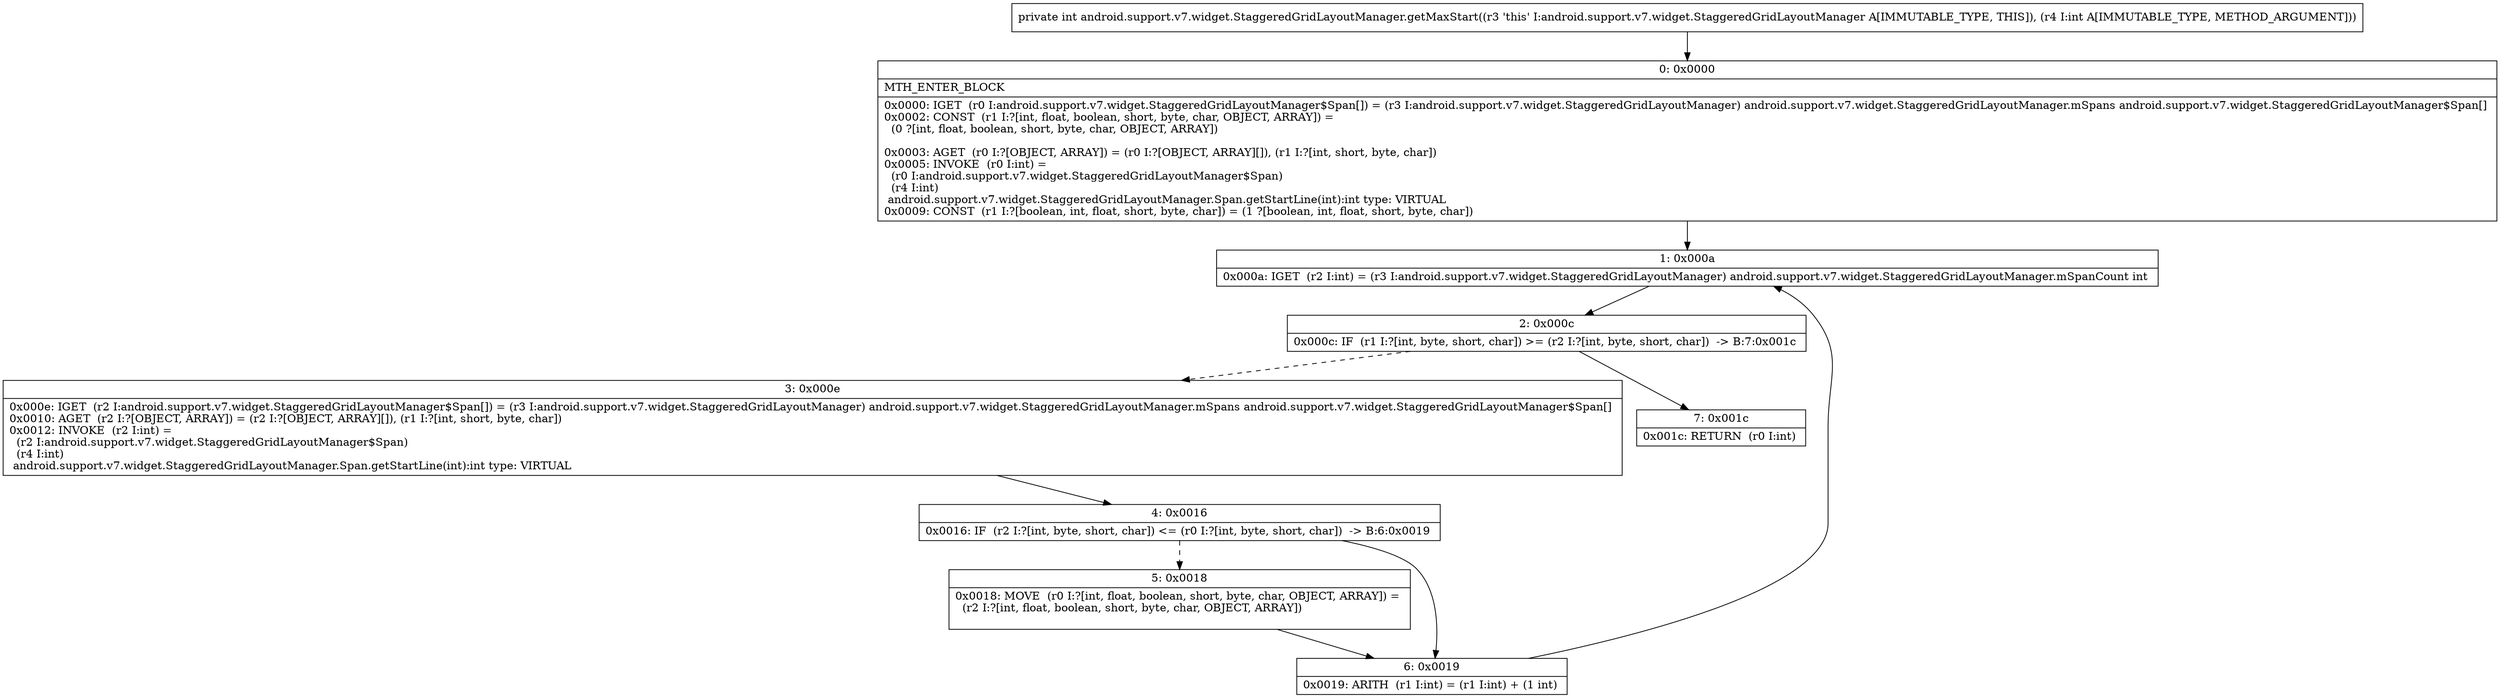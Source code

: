 digraph "CFG forandroid.support.v7.widget.StaggeredGridLayoutManager.getMaxStart(I)I" {
Node_0 [shape=record,label="{0\:\ 0x0000|MTH_ENTER_BLOCK\l|0x0000: IGET  (r0 I:android.support.v7.widget.StaggeredGridLayoutManager$Span[]) = (r3 I:android.support.v7.widget.StaggeredGridLayoutManager) android.support.v7.widget.StaggeredGridLayoutManager.mSpans android.support.v7.widget.StaggeredGridLayoutManager$Span[] \l0x0002: CONST  (r1 I:?[int, float, boolean, short, byte, char, OBJECT, ARRAY]) = \l  (0 ?[int, float, boolean, short, byte, char, OBJECT, ARRAY])\l \l0x0003: AGET  (r0 I:?[OBJECT, ARRAY]) = (r0 I:?[OBJECT, ARRAY][]), (r1 I:?[int, short, byte, char]) \l0x0005: INVOKE  (r0 I:int) = \l  (r0 I:android.support.v7.widget.StaggeredGridLayoutManager$Span)\l  (r4 I:int)\l android.support.v7.widget.StaggeredGridLayoutManager.Span.getStartLine(int):int type: VIRTUAL \l0x0009: CONST  (r1 I:?[boolean, int, float, short, byte, char]) = (1 ?[boolean, int, float, short, byte, char]) \l}"];
Node_1 [shape=record,label="{1\:\ 0x000a|0x000a: IGET  (r2 I:int) = (r3 I:android.support.v7.widget.StaggeredGridLayoutManager) android.support.v7.widget.StaggeredGridLayoutManager.mSpanCount int \l}"];
Node_2 [shape=record,label="{2\:\ 0x000c|0x000c: IF  (r1 I:?[int, byte, short, char]) \>= (r2 I:?[int, byte, short, char])  \-\> B:7:0x001c \l}"];
Node_3 [shape=record,label="{3\:\ 0x000e|0x000e: IGET  (r2 I:android.support.v7.widget.StaggeredGridLayoutManager$Span[]) = (r3 I:android.support.v7.widget.StaggeredGridLayoutManager) android.support.v7.widget.StaggeredGridLayoutManager.mSpans android.support.v7.widget.StaggeredGridLayoutManager$Span[] \l0x0010: AGET  (r2 I:?[OBJECT, ARRAY]) = (r2 I:?[OBJECT, ARRAY][]), (r1 I:?[int, short, byte, char]) \l0x0012: INVOKE  (r2 I:int) = \l  (r2 I:android.support.v7.widget.StaggeredGridLayoutManager$Span)\l  (r4 I:int)\l android.support.v7.widget.StaggeredGridLayoutManager.Span.getStartLine(int):int type: VIRTUAL \l}"];
Node_4 [shape=record,label="{4\:\ 0x0016|0x0016: IF  (r2 I:?[int, byte, short, char]) \<= (r0 I:?[int, byte, short, char])  \-\> B:6:0x0019 \l}"];
Node_5 [shape=record,label="{5\:\ 0x0018|0x0018: MOVE  (r0 I:?[int, float, boolean, short, byte, char, OBJECT, ARRAY]) = \l  (r2 I:?[int, float, boolean, short, byte, char, OBJECT, ARRAY])\l \l}"];
Node_6 [shape=record,label="{6\:\ 0x0019|0x0019: ARITH  (r1 I:int) = (r1 I:int) + (1 int) \l}"];
Node_7 [shape=record,label="{7\:\ 0x001c|0x001c: RETURN  (r0 I:int) \l}"];
MethodNode[shape=record,label="{private int android.support.v7.widget.StaggeredGridLayoutManager.getMaxStart((r3 'this' I:android.support.v7.widget.StaggeredGridLayoutManager A[IMMUTABLE_TYPE, THIS]), (r4 I:int A[IMMUTABLE_TYPE, METHOD_ARGUMENT])) }"];
MethodNode -> Node_0;
Node_0 -> Node_1;
Node_1 -> Node_2;
Node_2 -> Node_3[style=dashed];
Node_2 -> Node_7;
Node_3 -> Node_4;
Node_4 -> Node_5[style=dashed];
Node_4 -> Node_6;
Node_5 -> Node_6;
Node_6 -> Node_1;
}

